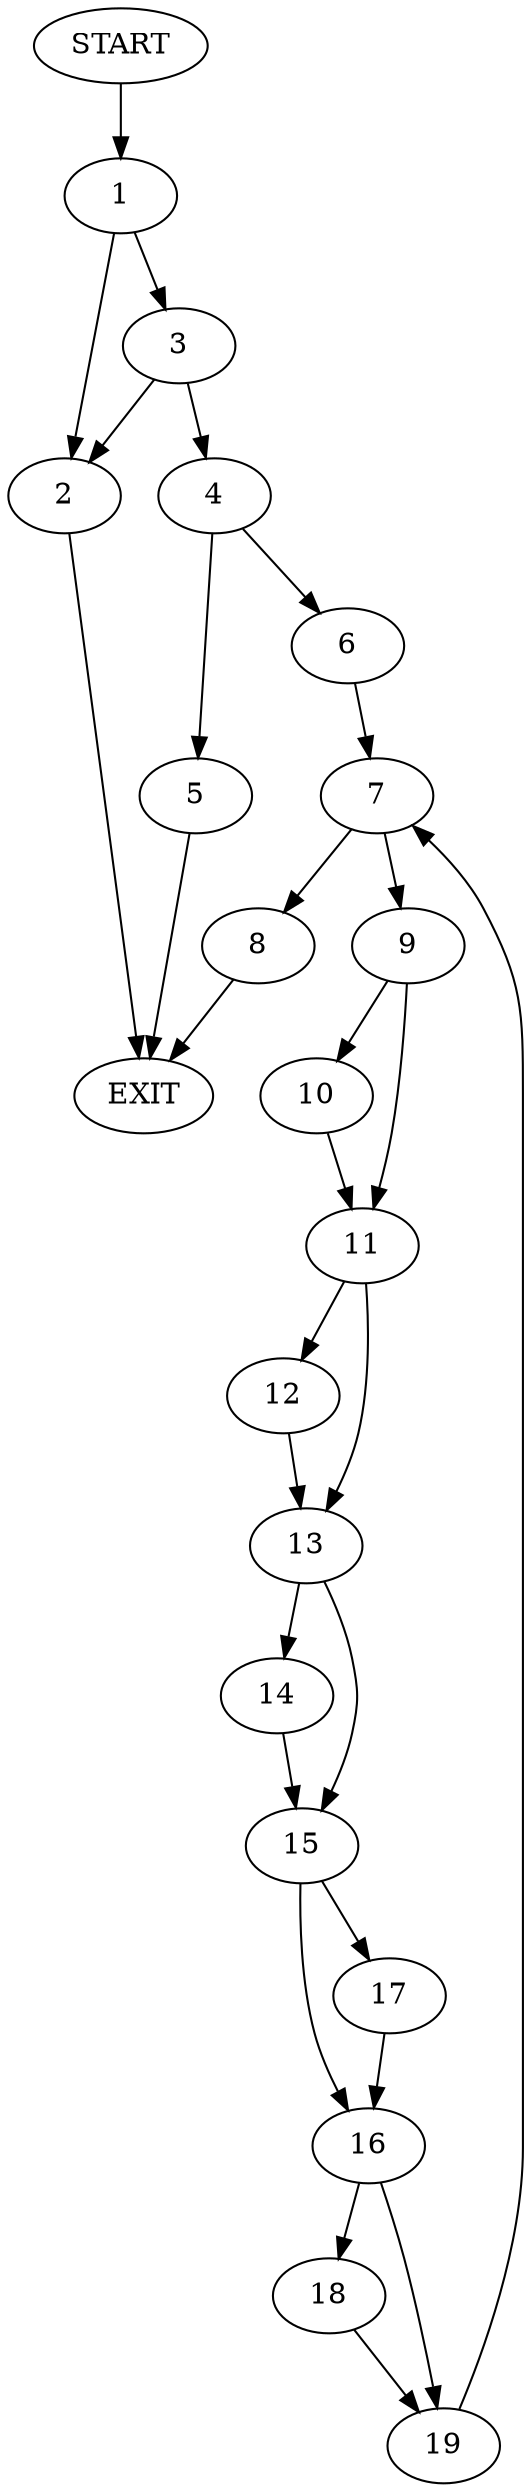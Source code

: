 digraph {
0 [label="START"]
20 [label="EXIT"]
0 -> 1
1 -> 2
1 -> 3
3 -> 2
3 -> 4
2 -> 20
4 -> 5
4 -> 6
6 -> 7
5 -> 20
7 -> 8
7 -> 9
9 -> 10
9 -> 11
8 -> 20
11 -> 12
11 -> 13
10 -> 11
13 -> 14
13 -> 15
12 -> 13
14 -> 15
15 -> 16
15 -> 17
16 -> 18
16 -> 19
17 -> 16
19 -> 7
18 -> 19
}
